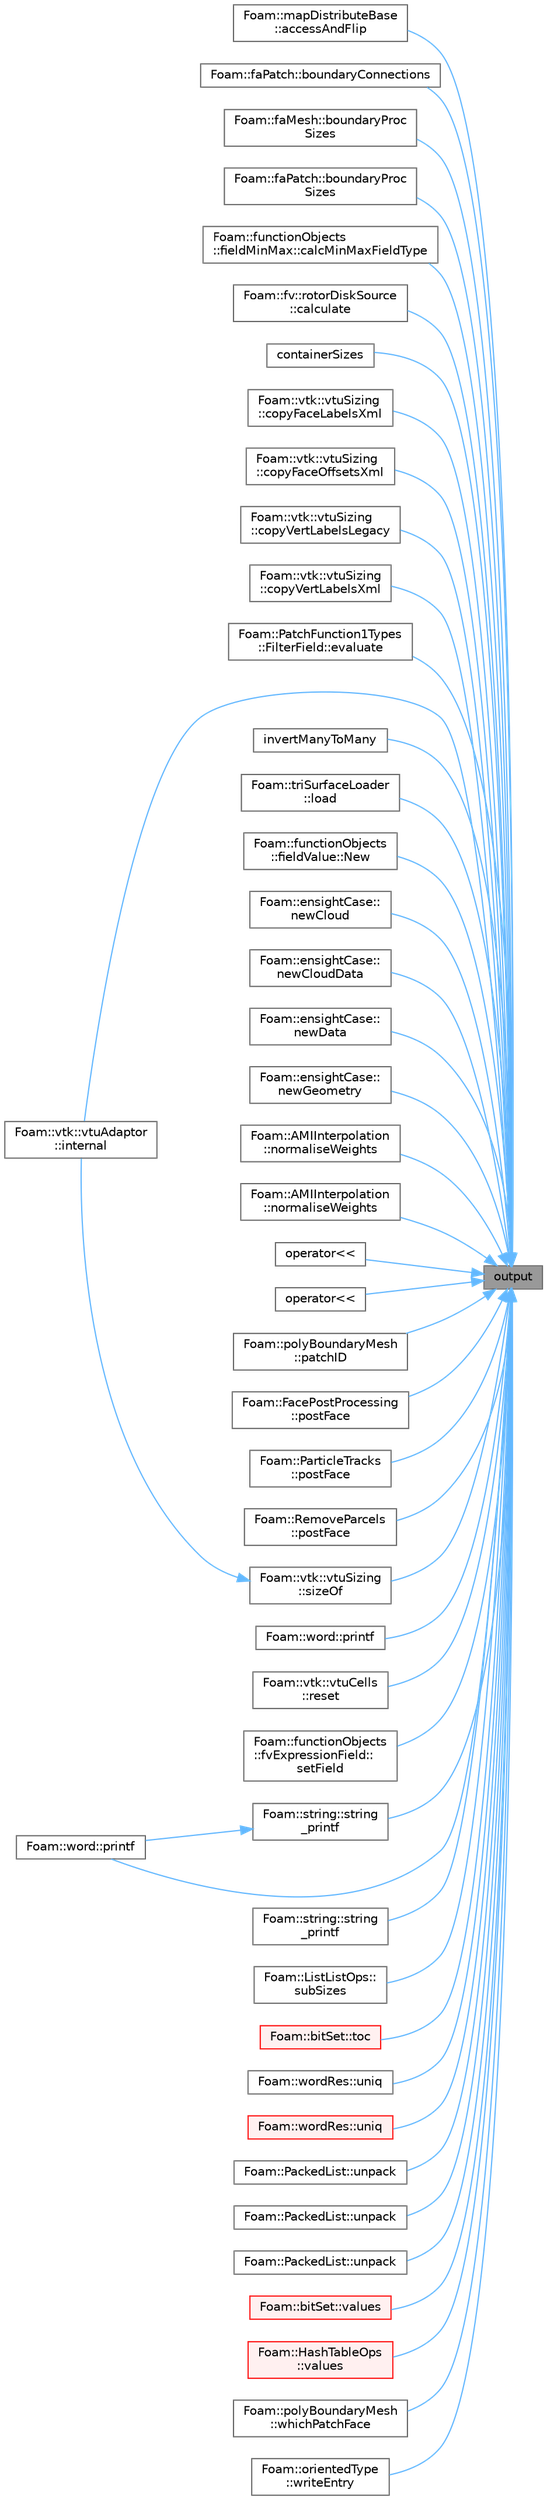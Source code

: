 digraph "output"
{
 // LATEX_PDF_SIZE
  bgcolor="transparent";
  edge [fontname=Helvetica,fontsize=10,labelfontname=Helvetica,labelfontsize=10];
  node [fontname=Helvetica,fontsize=10,shape=box,height=0.2,width=0.4];
  rankdir="RL";
  Node1 [id="Node000001",label="output",height=0.2,width=0.4,color="gray40", fillcolor="grey60", style="filled", fontcolor="black",tooltip=" "];
  Node1 -> Node2 [id="edge1_Node000001_Node000002",dir="back",color="steelblue1",style="solid",tooltip=" "];
  Node2 [id="Node000002",label="Foam::mapDistributeBase\l::accessAndFlip",height=0.2,width=0.4,color="grey40", fillcolor="white", style="filled",URL="$classFoam_1_1mapDistributeBase.html#aa33fa6c465204e9da9bf8a6a07be4958",tooltip=" "];
  Node1 -> Node3 [id="edge2_Node000001_Node000003",dir="back",color="steelblue1",style="solid",tooltip=" "];
  Node3 [id="Node000003",label="Foam::faPatch::boundaryConnections",height=0.2,width=0.4,color="grey40", fillcolor="white", style="filled",URL="$classFoam_1_1faPatch.html#a619f9660b41a4c0f7942da7404882f65",tooltip=" "];
  Node1 -> Node4 [id="edge3_Node000001_Node000004",dir="back",color="steelblue1",style="solid",tooltip=" "];
  Node4 [id="Node000004",label="Foam::faMesh::boundaryProc\lSizes",height=0.2,width=0.4,color="grey40", fillcolor="white", style="filled",URL="$classFoam_1_1faMesh.html#ad01455410199aba24ff4768f18b4d91e",tooltip=" "];
  Node1 -> Node5 [id="edge4_Node000001_Node000005",dir="back",color="steelblue1",style="solid",tooltip=" "];
  Node5 [id="Node000005",label="Foam::faPatch::boundaryProc\lSizes",height=0.2,width=0.4,color="grey40", fillcolor="white", style="filled",URL="$classFoam_1_1faPatch.html#ad01455410199aba24ff4768f18b4d91e",tooltip=" "];
  Node1 -> Node6 [id="edge5_Node000001_Node000006",dir="back",color="steelblue1",style="solid",tooltip=" "];
  Node6 [id="Node000006",label="Foam::functionObjects\l::fieldMinMax::calcMinMaxFieldType",height=0.2,width=0.4,color="grey40", fillcolor="white", style="filled",URL="$classFoam_1_1functionObjects_1_1fieldMinMax.html#a6625b5267c95059ed6e376b35d4eedac",tooltip=" "];
  Node1 -> Node7 [id="edge6_Node000001_Node000007",dir="back",color="steelblue1",style="solid",tooltip=" "];
  Node7 [id="Node000007",label="Foam::fv::rotorDiskSource\l::calculate",height=0.2,width=0.4,color="grey40", fillcolor="white", style="filled",URL="$classFoam_1_1fv_1_1rotorDiskSource.html#a0ef5630c93901e39867160ebad920cd6",tooltip=" "];
  Node1 -> Node8 [id="edge7_Node000001_Node000008",dir="back",color="steelblue1",style="solid",tooltip=" "];
  Node8 [id="Node000008",label="containerSizes",height=0.2,width=0.4,color="grey40", fillcolor="white", style="filled",URL="$namespaceFoam.html#aedcb2a20d93dc02e3ca450b90d9d55ac",tooltip=" "];
  Node1 -> Node9 [id="edge8_Node000001_Node000009",dir="back",color="steelblue1",style="solid",tooltip=" "];
  Node9 [id="Node000009",label="Foam::vtk::vtuSizing\l::copyFaceLabelsXml",height=0.2,width=0.4,color="grey40", fillcolor="white", style="filled",URL="$classFoam_1_1vtk_1_1vtuSizing.html#a2eb803665fa46d3b0a1fdee0ddb86fd9",tooltip=" "];
  Node1 -> Node10 [id="edge9_Node000001_Node000010",dir="back",color="steelblue1",style="solid",tooltip=" "];
  Node10 [id="Node000010",label="Foam::vtk::vtuSizing\l::copyFaceOffsetsXml",height=0.2,width=0.4,color="grey40", fillcolor="white", style="filled",URL="$classFoam_1_1vtk_1_1vtuSizing.html#a3daff2cf6acfd8bdd3f18659f0fea5ce",tooltip=" "];
  Node1 -> Node11 [id="edge10_Node000001_Node000011",dir="back",color="steelblue1",style="solid",tooltip=" "];
  Node11 [id="Node000011",label="Foam::vtk::vtuSizing\l::copyVertLabelsLegacy",height=0.2,width=0.4,color="grey40", fillcolor="white", style="filled",URL="$classFoam_1_1vtk_1_1vtuSizing.html#a95d10d87815f4b52d24a0b231d4eb8a4",tooltip=" "];
  Node1 -> Node12 [id="edge11_Node000001_Node000012",dir="back",color="steelblue1",style="solid",tooltip=" "];
  Node12 [id="Node000012",label="Foam::vtk::vtuSizing\l::copyVertLabelsXml",height=0.2,width=0.4,color="grey40", fillcolor="white", style="filled",URL="$classFoam_1_1vtk_1_1vtuSizing.html#a7bbef65f02569a886dd918ee5675e24f",tooltip=" "];
  Node1 -> Node13 [id="edge12_Node000001_Node000013",dir="back",color="steelblue1",style="solid",tooltip=" "];
  Node13 [id="Node000013",label="Foam::PatchFunction1Types\l::FilterField::evaluate",height=0.2,width=0.4,color="grey40", fillcolor="white", style="filled",URL="$classFoam_1_1PatchFunction1Types_1_1FilterField.html#a3d872df62f8586a49d40b55bca54949b",tooltip=" "];
  Node1 -> Node14 [id="edge13_Node000001_Node000014",dir="back",color="steelblue1",style="solid",tooltip=" "];
  Node14 [id="Node000014",label="Foam::vtk::vtuAdaptor\l::internal",height=0.2,width=0.4,color="grey40", fillcolor="white", style="filled",URL="$classFoam_1_1vtk_1_1vtuAdaptor.html#a4fe053f1f1328bb551c6c5230e0c77d9",tooltip=" "];
  Node1 -> Node15 [id="edge14_Node000001_Node000015",dir="back",color="steelblue1",style="solid",tooltip=" "];
  Node15 [id="Node000015",label="invertManyToMany",height=0.2,width=0.4,color="grey40", fillcolor="white", style="filled",URL="$namespaceFoam.html#aa08874af20fa6dea0a8f19fc7ebb9ae7",tooltip=" "];
  Node1 -> Node16 [id="edge15_Node000001_Node000016",dir="back",color="steelblue1",style="solid",tooltip=" "];
  Node16 [id="Node000016",label="Foam::triSurfaceLoader\l::load",height=0.2,width=0.4,color="grey40", fillcolor="white", style="filled",URL="$classFoam_1_1triSurfaceLoader.html#a4cf9f575a77c838e78b879c005506bd3",tooltip=" "];
  Node1 -> Node17 [id="edge16_Node000001_Node000017",dir="back",color="steelblue1",style="solid",tooltip=" "];
  Node17 [id="Node000017",label="Foam::functionObjects\l::fieldValue::New",height=0.2,width=0.4,color="grey40", fillcolor="white", style="filled",URL="$classFoam_1_1functionObjects_1_1fieldValue.html#ae28b41f3fe2c3bd7d7e5b49a7b94b0d2",tooltip=" "];
  Node1 -> Node18 [id="edge17_Node000001_Node000018",dir="back",color="steelblue1",style="solid",tooltip=" "];
  Node18 [id="Node000018",label="Foam::ensightCase::\lnewCloud",height=0.2,width=0.4,color="grey40", fillcolor="white", style="filled",URL="$classFoam_1_1ensightCase.html#a12e0aa4761faf1184b38cb0de1a7c1da",tooltip=" "];
  Node1 -> Node19 [id="edge18_Node000001_Node000019",dir="back",color="steelblue1",style="solid",tooltip=" "];
  Node19 [id="Node000019",label="Foam::ensightCase::\lnewCloudData",height=0.2,width=0.4,color="grey40", fillcolor="white", style="filled",URL="$classFoam_1_1ensightCase.html#a4b499f841ad13d39d00b5ec05370c83a",tooltip=" "];
  Node1 -> Node20 [id="edge19_Node000001_Node000020",dir="back",color="steelblue1",style="solid",tooltip=" "];
  Node20 [id="Node000020",label="Foam::ensightCase::\lnewData",height=0.2,width=0.4,color="grey40", fillcolor="white", style="filled",URL="$classFoam_1_1ensightCase.html#ab7998b966c73960fc216a347e18a1e0b",tooltip=" "];
  Node1 -> Node21 [id="edge20_Node000001_Node000021",dir="back",color="steelblue1",style="solid",tooltip=" "];
  Node21 [id="Node000021",label="Foam::ensightCase::\lnewGeometry",height=0.2,width=0.4,color="grey40", fillcolor="white", style="filled",URL="$classFoam_1_1ensightCase.html#a7f7fda17ddbeb596a79b4ef2a44e5571",tooltip=" "];
  Node1 -> Node22 [id="edge21_Node000001_Node000022",dir="back",color="steelblue1",style="solid",tooltip=" "];
  Node22 [id="Node000022",label="Foam::AMIInterpolation\l::normaliseWeights",height=0.2,width=0.4,color="grey40", fillcolor="white", style="filled",URL="$classFoam_1_1AMIInterpolation.html#a3fbd653fb373684b7444c49907bab7be",tooltip=" "];
  Node1 -> Node23 [id="edge22_Node000001_Node000023",dir="back",color="steelblue1",style="solid",tooltip=" "];
  Node23 [id="Node000023",label="Foam::AMIInterpolation\l::normaliseWeights",height=0.2,width=0.4,color="grey40", fillcolor="white", style="filled",URL="$classFoam_1_1AMIInterpolation.html#a7a3e43c808f4912fe13a95eac46a0976",tooltip=" "];
  Node1 -> Node24 [id="edge23_Node000001_Node000024",dir="back",color="steelblue1",style="solid",tooltip=" "];
  Node24 [id="Node000024",label="operator\<\<",height=0.2,width=0.4,color="grey40", fillcolor="white", style="filled",URL="$namespaceFoam.html#a95f5574065591360a9d3bd180160c43a",tooltip=" "];
  Node1 -> Node25 [id="edge24_Node000001_Node000025",dir="back",color="steelblue1",style="solid",tooltip=" "];
  Node25 [id="Node000025",label="operator\<\<",height=0.2,width=0.4,color="grey40", fillcolor="white", style="filled",URL="$namespaceFoam.html#a74f7ae7464f41902840b4929cf7a013f",tooltip=" "];
  Node1 -> Node26 [id="edge25_Node000001_Node000026",dir="back",color="steelblue1",style="solid",tooltip=" "];
  Node26 [id="Node000026",label="Foam::polyBoundaryMesh\l::patchID",height=0.2,width=0.4,color="grey40", fillcolor="white", style="filled",URL="$classFoam_1_1polyBoundaryMesh.html#ac17969c8d00ccf75e2fef09d32749832",tooltip=" "];
  Node1 -> Node27 [id="edge26_Node000001_Node000027",dir="back",color="steelblue1",style="solid",tooltip=" "];
  Node27 [id="Node000027",label="Foam::FacePostProcessing\l::postFace",height=0.2,width=0.4,color="grey40", fillcolor="white", style="filled",URL="$classFoam_1_1FacePostProcessing.html#af77dbfc3a1f9491d71374b3ef4ecf3aa",tooltip=" "];
  Node1 -> Node28 [id="edge27_Node000001_Node000028",dir="back",color="steelblue1",style="solid",tooltip=" "];
  Node28 [id="Node000028",label="Foam::ParticleTracks\l::postFace",height=0.2,width=0.4,color="grey40", fillcolor="white", style="filled",URL="$classFoam_1_1ParticleTracks.html#af77dbfc3a1f9491d71374b3ef4ecf3aa",tooltip=" "];
  Node1 -> Node29 [id="edge28_Node000001_Node000029",dir="back",color="steelblue1",style="solid",tooltip=" "];
  Node29 [id="Node000029",label="Foam::RemoveParcels\l::postFace",height=0.2,width=0.4,color="grey40", fillcolor="white", style="filled",URL="$classFoam_1_1RemoveParcels.html#af77dbfc3a1f9491d71374b3ef4ecf3aa",tooltip=" "];
  Node1 -> Node30 [id="edge29_Node000001_Node000030",dir="back",color="steelblue1",style="solid",tooltip=" "];
  Node30 [id="Node000030",label="Foam::word::printf",height=0.2,width=0.4,color="grey40", fillcolor="white", style="filled",URL="$classFoam_1_1word.html#a57189be44b7c6b22716469a084dad55a",tooltip=" "];
  Node1 -> Node31 [id="edge30_Node000001_Node000031",dir="back",color="steelblue1",style="solid",tooltip=" "];
  Node31 [id="Node000031",label="Foam::word::printf",height=0.2,width=0.4,color="grey40", fillcolor="white", style="filled",URL="$classFoam_1_1word.html#a02c31cb80d29af63bb52c2fff92a5806",tooltip=" "];
  Node1 -> Node32 [id="edge31_Node000001_Node000032",dir="back",color="steelblue1",style="solid",tooltip=" "];
  Node32 [id="Node000032",label="Foam::vtk::vtuCells\l::reset",height=0.2,width=0.4,color="grey40", fillcolor="white", style="filled",URL="$classFoam_1_1vtk_1_1vtuCells.html#a4465c11b2451cb0ab0a3fd75e2df20ce",tooltip=" "];
  Node1 -> Node33 [id="edge32_Node000001_Node000033",dir="back",color="steelblue1",style="solid",tooltip=" "];
  Node33 [id="Node000033",label="Foam::functionObjects\l::fvExpressionField::\lsetField",height=0.2,width=0.4,color="grey40", fillcolor="white", style="filled",URL="$classFoam_1_1functionObjects_1_1fvExpressionField.html#a2b409635c5c715151dd4206e965b5cca",tooltip=" "];
  Node1 -> Node34 [id="edge33_Node000001_Node000034",dir="back",color="steelblue1",style="solid",tooltip=" "];
  Node34 [id="Node000034",label="Foam::vtk::vtuSizing\l::sizeOf",height=0.2,width=0.4,color="grey40", fillcolor="white", style="filled",URL="$classFoam_1_1vtk_1_1vtuSizing.html#a0b38f818671348a0767f906e56a33104",tooltip=" "];
  Node34 -> Node14 [id="edge34_Node000034_Node000014",dir="back",color="steelblue1",style="solid",tooltip=" "];
  Node1 -> Node35 [id="edge35_Node000001_Node000035",dir="back",color="steelblue1",style="solid",tooltip=" "];
  Node35 [id="Node000035",label="Foam::string::string\l_printf",height=0.2,width=0.4,color="grey40", fillcolor="white", style="filled",URL="$classFoam_1_1string.html#adf4de35ec5ba1a92d0149373b852307e",tooltip=" "];
  Node35 -> Node30 [id="edge36_Node000035_Node000030",dir="back",color="steelblue1",style="solid",tooltip=" "];
  Node1 -> Node36 [id="edge37_Node000001_Node000036",dir="back",color="steelblue1",style="solid",tooltip=" "];
  Node36 [id="Node000036",label="Foam::string::string\l_printf",height=0.2,width=0.4,color="grey40", fillcolor="white", style="filled",URL="$classFoam_1_1string.html#a31b2c77b3b1e3edcbc621a574f3d62e1",tooltip=" "];
  Node1 -> Node37 [id="edge38_Node000001_Node000037",dir="back",color="steelblue1",style="solid",tooltip=" "];
  Node37 [id="Node000037",label="Foam::ListListOps::\lsubSizes",height=0.2,width=0.4,color="grey40", fillcolor="white", style="filled",URL="$namespaceFoam_1_1ListListOps.html#a11e3b000b06a9f885f63263c20cef75d",tooltip=" "];
  Node1 -> Node38 [id="edge39_Node000001_Node000038",dir="back",color="steelblue1",style="solid",tooltip=" "];
  Node38 [id="Node000038",label="Foam::bitSet::toc",height=0.2,width=0.4,color="red", fillcolor="#FFF0F0", style="filled",URL="$classFoam_1_1bitSet.html#a81eb0adda42ab13d6ce452e0e04ee3ec",tooltip=" "];
  Node1 -> Node45 [id="edge40_Node000001_Node000045",dir="back",color="steelblue1",style="solid",tooltip=" "];
  Node45 [id="Node000045",label="Foam::wordRes::uniq",height=0.2,width=0.4,color="grey40", fillcolor="white", style="filled",URL="$classFoam_1_1wordRes.html#a0610dbd41a1dc5a2bb4a1037fce58631",tooltip=" "];
  Node1 -> Node46 [id="edge41_Node000001_Node000046",dir="back",color="steelblue1",style="solid",tooltip=" "];
  Node46 [id="Node000046",label="Foam::wordRes::uniq",height=0.2,width=0.4,color="red", fillcolor="#FFF0F0", style="filled",URL="$classFoam_1_1wordRes.html#a61e02661c3c788d069e534f42f71ad77",tooltip=" "];
  Node1 -> Node49 [id="edge42_Node000001_Node000049",dir="back",color="steelblue1",style="solid",tooltip=" "];
  Node49 [id="Node000049",label="Foam::PackedList::unpack",height=0.2,width=0.4,color="grey40", fillcolor="white", style="filled",URL="$classFoam_1_1PackedList.html#afc4595b9f0c78074601517ad55106bc0",tooltip=" "];
  Node1 -> Node50 [id="edge43_Node000001_Node000050",dir="back",color="steelblue1",style="solid",tooltip=" "];
  Node50 [id="Node000050",label="Foam::PackedList::unpack",height=0.2,width=0.4,color="grey40", fillcolor="white", style="filled",URL="$classFoam_1_1PackedList.html#a727c6b5e8443bb429c707da1170962ba",tooltip=" "];
  Node1 -> Node51 [id="edge44_Node000001_Node000051",dir="back",color="steelblue1",style="solid",tooltip=" "];
  Node51 [id="Node000051",label="Foam::PackedList::unpack",height=0.2,width=0.4,color="grey40", fillcolor="white", style="filled",URL="$classFoam_1_1PackedList.html#ab937fa2acfd495a556b52e0a38cb49f4",tooltip=" "];
  Node1 -> Node52 [id="edge45_Node000001_Node000052",dir="back",color="steelblue1",style="solid",tooltip=" "];
  Node52 [id="Node000052",label="Foam::bitSet::values",height=0.2,width=0.4,color="red", fillcolor="#FFF0F0", style="filled",URL="$classFoam_1_1bitSet.html#ab5a1db0c744a3ed84b84893a59d7cbb9",tooltip=" "];
  Node1 -> Node55 [id="edge46_Node000001_Node000055",dir="back",color="steelblue1",style="solid",tooltip=" "];
  Node55 [id="Node000055",label="Foam::HashTableOps\l::values",height=0.2,width=0.4,color="red", fillcolor="#FFF0F0", style="filled",URL="$namespaceFoam_1_1HashTableOps.html#abdf90cc72f88c3880554e272a3dd49bd",tooltip=" "];
  Node1 -> Node57 [id="edge47_Node000001_Node000057",dir="back",color="steelblue1",style="solid",tooltip=" "];
  Node57 [id="Node000057",label="Foam::polyBoundaryMesh\l::whichPatchFace",height=0.2,width=0.4,color="grey40", fillcolor="white", style="filled",URL="$classFoam_1_1polyBoundaryMesh.html#a0a157bbb2a13e53e355b517e3041c157",tooltip=" "];
  Node1 -> Node58 [id="edge48_Node000001_Node000058",dir="back",color="steelblue1",style="solid",tooltip=" "];
  Node58 [id="Node000058",label="Foam::orientedType\l::writeEntry",height=0.2,width=0.4,color="grey40", fillcolor="white", style="filled",URL="$classFoam_1_1orientedType.html#a866dc7b317f95a66c4ee6ce30f41f57d",tooltip=" "];
}
